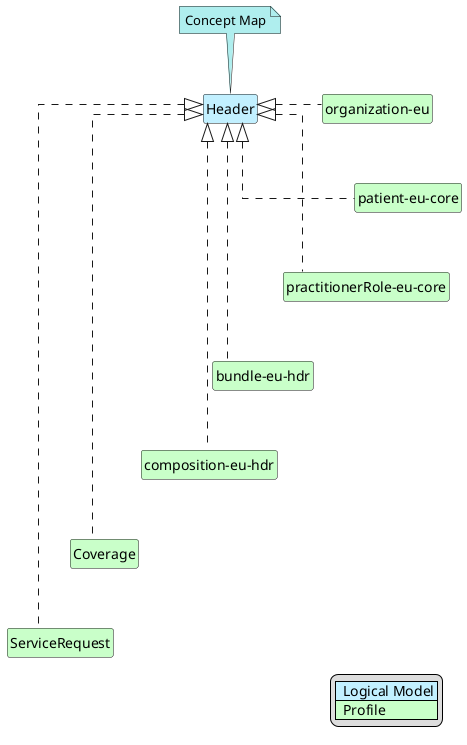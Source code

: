 @startuml
hide circle
hide stereotype
hide members
hide methods
skinparam linetype ortho
skinparam class {
BackgroundColor<<LogicalModel>> #APPLICATION
BackgroundColor<<Profile>> #TECHNOLOGY
}
legend right
| <#APPLICATION>  Logical Model |
| <#TECHNOLOGY>  Profile |
endlegend
class "Header" <<LogicalModel>> [[StructureDefinition-Header.html]]
note top #PaleTurquoise [[ConceptMap-hdrHeader2FHIR-eu-hdr.html]]
Concept Map
endnote
class "organization-eu" <<Profile>> [[https://hl7.eu/fhir/base/StructureDefinition-organization-eu.html]]
"Header" <|. "organization-eu"
class "patient-eu-core" <<Profile>> [[https://hl7.eu/fhir/base/https://hl7.eu/fhir/base/StructureDefinition-patient-eu-core.html]]
"Header" <|. "patient-eu-core"
"organization-eu" -d[hidden]-> "patient-eu-core"
class "practitionerRole-eu-core" <<Profile>> [[https://hl7.eu/fhir/base/https://hl7.eu/fhir/base/StructureDefinition-practitionerRole-eu-core.html]]
"Header" <|. "practitionerRole-eu-core"
"patient-eu-core" -d[hidden]-> "practitionerRole-eu-core"
class "bundle-eu-hdr" <<Profile>> [[StructureDefinition-bundle-eu-hdr.html]]
"Header" <|. "bundle-eu-hdr"
"practitionerRole-eu-core" -d[hidden]-> "bundle-eu-hdr"
class "composition-eu-hdr" <<Profile>> [[StructureDefinition-composition-eu-hdr.html]]
"Header" <|. "composition-eu-hdr"
"bundle-eu-hdr" -d[hidden]-> "composition-eu-hdr"
class "Coverage" <<Profile>> [[http://hl7.org/fhir/StructureDefinition/Coverage]]
"Header" <|. "Coverage"
"composition-eu-hdr" -d[hidden]-> "Coverage"
class "ServiceRequest" <<Profile>> [[http://hl7.org/fhir/StructureDefinition/ServiceRequest]]
"Header" <|. "ServiceRequest"
"Coverage" -d[hidden]-> "ServiceRequest"
@enduml

